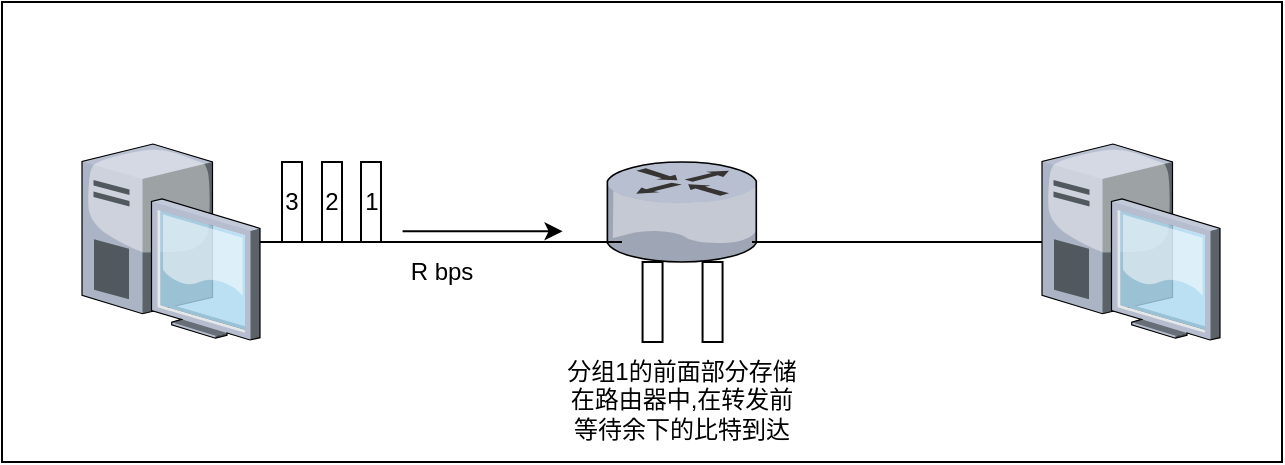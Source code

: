 <mxfile>
    <diagram id="e8cykEjLwS1xB2M9_aqS" name="Page-1">
        <mxGraphModel dx="1426" dy="1139" grid="1" gridSize="10" guides="1" tooltips="1" connect="1" arrows="1" fold="1" page="1" pageScale="1" pageWidth="850" pageHeight="1100" math="0" shadow="0">
            <root>
                <mxCell id="0"/>
                <mxCell id="1" parent="0"/>
                <mxCell id="20" value="" style="rounded=0;whiteSpace=wrap;html=1;" parent="1" vertex="1">
                    <mxGeometry x="-40" y="400" width="640" height="230" as="geometry"/>
                </mxCell>
                <mxCell id="2" value="" style="verticalLabelPosition=bottom;sketch=0;aspect=fixed;html=1;verticalAlign=top;strokeColor=none;align=center;outlineConnect=0;shape=mxgraph.citrix.router;" parent="1" vertex="1">
                    <mxGeometry x="262.61" y="480" width="75.34" height="50" as="geometry"/>
                </mxCell>
                <mxCell id="4" value="" style="verticalLabelPosition=bottom;sketch=0;aspect=fixed;html=1;verticalAlign=top;strokeColor=none;align=center;outlineConnect=0;shape=mxgraph.citrix.desktop;" parent="1" vertex="1">
                    <mxGeometry y="471" width="89" height="98" as="geometry"/>
                </mxCell>
                <mxCell id="5" value="" style="verticalLabelPosition=bottom;sketch=0;aspect=fixed;html=1;verticalAlign=top;strokeColor=none;align=center;outlineConnect=0;shape=mxgraph.citrix.desktop;" parent="1" vertex="1">
                    <mxGeometry x="480" y="471" width="89" height="98" as="geometry"/>
                </mxCell>
                <mxCell id="6" value="3" style="rounded=0;whiteSpace=wrap;html=1;" parent="1" vertex="1">
                    <mxGeometry x="100" y="480" width="10" height="40" as="geometry"/>
                </mxCell>
                <mxCell id="7" value="2" style="rounded=0;whiteSpace=wrap;html=1;" parent="1" vertex="1">
                    <mxGeometry x="120" y="480" width="10" height="40" as="geometry"/>
                </mxCell>
                <mxCell id="8" value="1" style="rounded=0;whiteSpace=wrap;html=1;" parent="1" vertex="1">
                    <mxGeometry x="139.5" y="480" width="10" height="40" as="geometry"/>
                </mxCell>
                <mxCell id="9" value="" style="rounded=0;whiteSpace=wrap;html=1;" parent="1" vertex="1">
                    <mxGeometry x="280.28" y="530" width="10" height="40" as="geometry"/>
                </mxCell>
                <mxCell id="12" value="" style="endArrow=classic;html=1;" parent="1" edge="1">
                    <mxGeometry width="50" height="50" relative="1" as="geometry">
                        <mxPoint x="160.28" y="514.66" as="sourcePoint"/>
                        <mxPoint x="240.28" y="514.66" as="targetPoint"/>
                    </mxGeometry>
                </mxCell>
                <mxCell id="14" value="R bps" style="text;html=1;strokeColor=none;fillColor=none;align=center;verticalAlign=middle;whiteSpace=wrap;rounded=0;" parent="1" vertex="1">
                    <mxGeometry x="149.5" y="520" width="60" height="30" as="geometry"/>
                </mxCell>
                <mxCell id="15" value="分组1的前面部分存储在路由器中,在转发前等待余下的比特到达" style="text;html=1;strokeColor=none;fillColor=none;align=center;verticalAlign=middle;whiteSpace=wrap;rounded=0;" parent="1" vertex="1">
                    <mxGeometry x="240.28" y="569" width="120" height="60" as="geometry"/>
                </mxCell>
                <mxCell id="16" value="" style="rounded=0;whiteSpace=wrap;html=1;" parent="1" vertex="1">
                    <mxGeometry x="310.28" y="530" width="10" height="40" as="geometry"/>
                </mxCell>
                <mxCell id="18" value="" style="endArrow=none;html=1;" parent="1" source="4" edge="1">
                    <mxGeometry width="50" height="50" relative="1" as="geometry">
                        <mxPoint x="90" y="530" as="sourcePoint"/>
                        <mxPoint x="270" y="520" as="targetPoint"/>
                    </mxGeometry>
                </mxCell>
                <mxCell id="19" value="" style="endArrow=none;html=1;" parent="1" target="5" edge="1">
                    <mxGeometry width="50" height="50" relative="1" as="geometry">
                        <mxPoint x="335.0" y="520" as="sourcePoint"/>
                        <mxPoint x="470" y="520" as="targetPoint"/>
                    </mxGeometry>
                </mxCell>
            </root>
        </mxGraphModel>
    </diagram>
</mxfile>